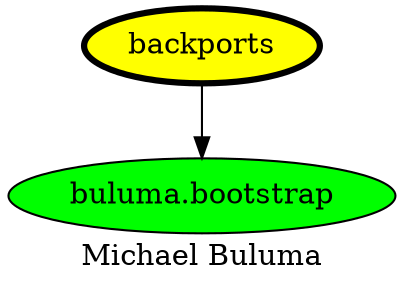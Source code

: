 digraph PhiloDilemma {
  label = "Michael Buluma" ;
  overlap=false
  {
    "backports" [fillcolor=yellow style=filled penwidth=3]
    "buluma.bootstrap" [fillcolor=green style=filled]
  }
  "backports" -> "buluma.bootstrap"
}
